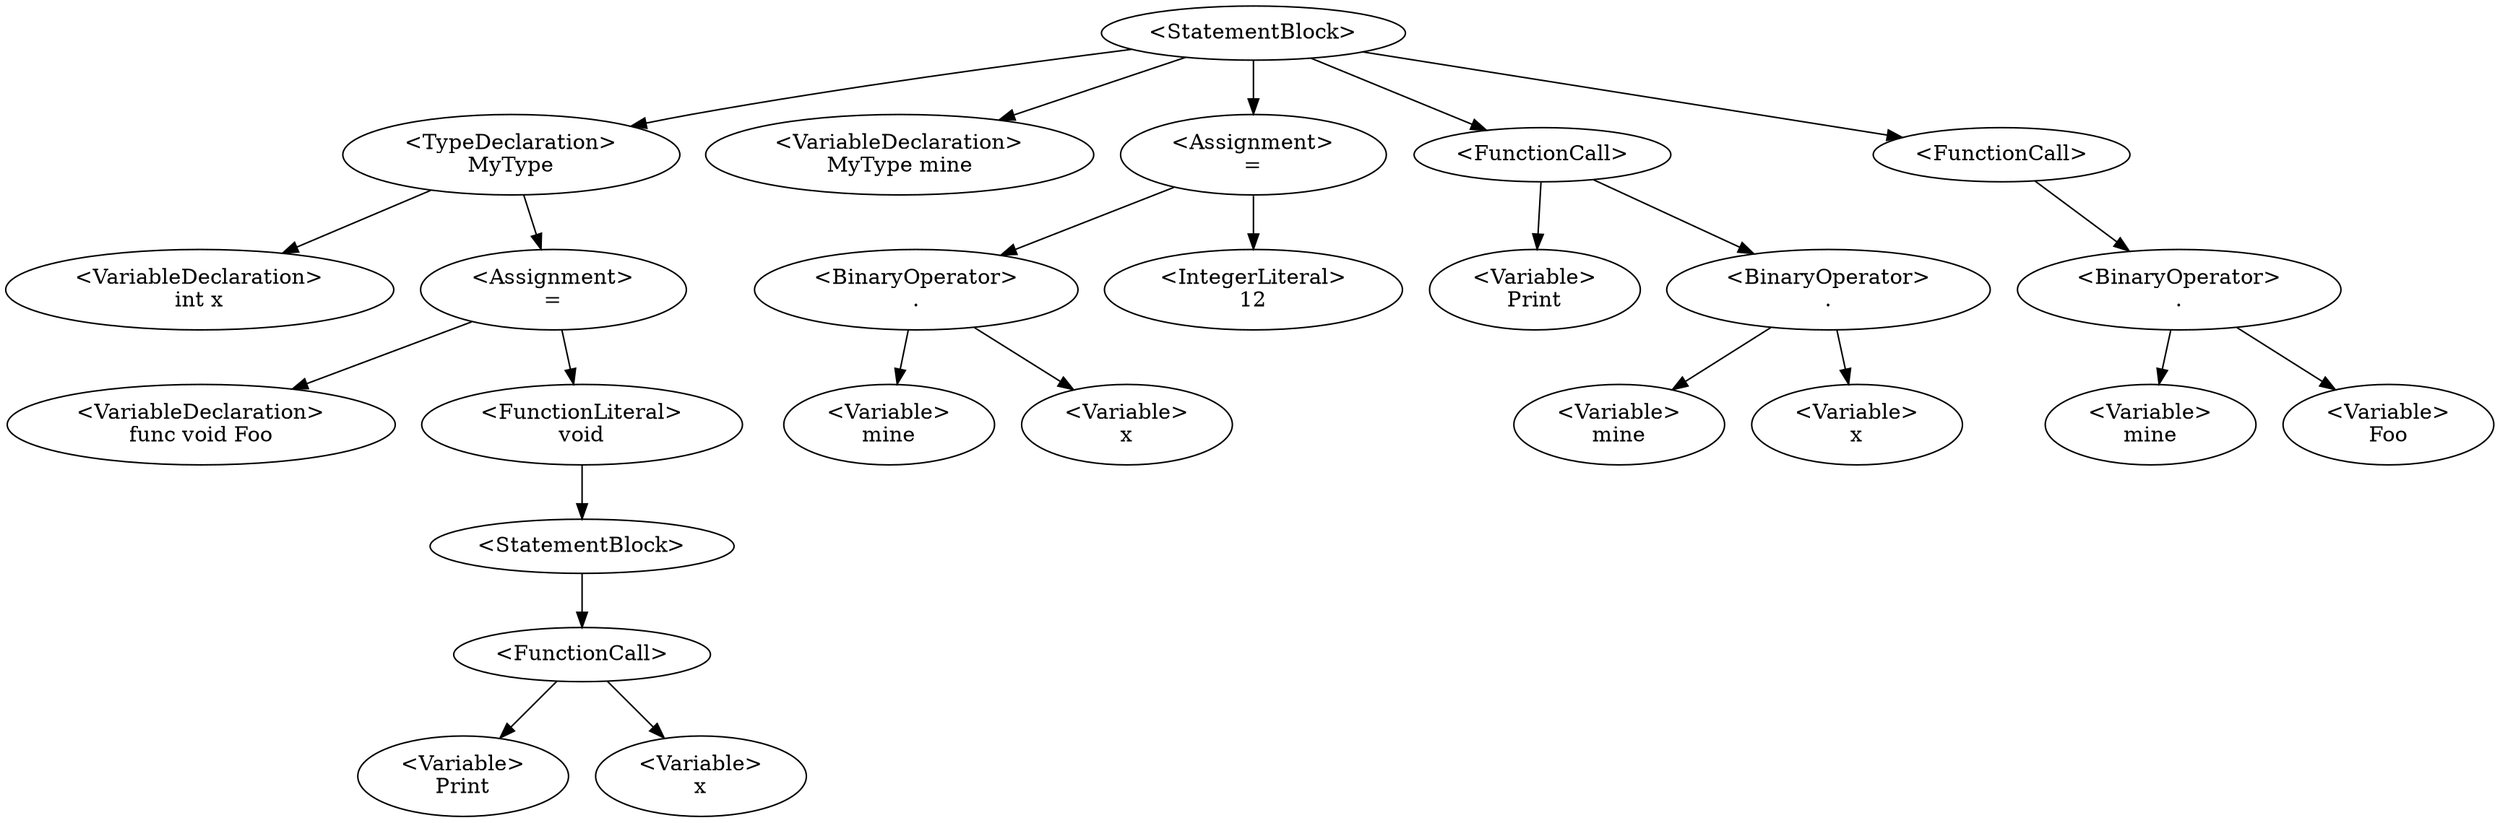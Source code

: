 digraph G {
0 [label="<StatementBlock>"];0->1;0->10;0->14;0->17;0->24;
1 [label="<TypeDeclaration>\nMyType"];1->2;1->4;
2 [label="<VariableDeclaration>\nint x"];
4 [label="<Assignment>\n="];4->3;4->5;
3 [label="<VariableDeclaration>\nfunc void Foo"];
5 [label="<FunctionLiteral>
void"];5->6;
6 [label="<StatementBlock>"];6->8;
8 [label="<FunctionCall>\n"];8->7;8->9;
7 [label="<Variable>\nPrint"];
9 [label="<Variable>\nx"];
10 [label="<VariableDeclaration>\nMyType mine"];
14 [label="<Assignment>\n="];14->12;14->15;
12 [label="<BinaryOperator>\n."];12->11;12->13;
11 [label="<Variable>\nmine"];
13 [label="<Variable>\nx"];
15 [label="<IntegerLiteral>\n12"];
17 [label="<FunctionCall>\n"];17->16;17->19;
16 [label="<Variable>\nPrint"];
19 [label="<BinaryOperator>\n."];19->18;19->20;
18 [label="<Variable>\nmine"];
20 [label="<Variable>\nx"];
24 [label="<FunctionCall>\n"];24->22;
22 [label="<BinaryOperator>\n."];22->21;22->23;
21 [label="<Variable>\nmine"];
23 [label="<Variable>\nFoo"];
}